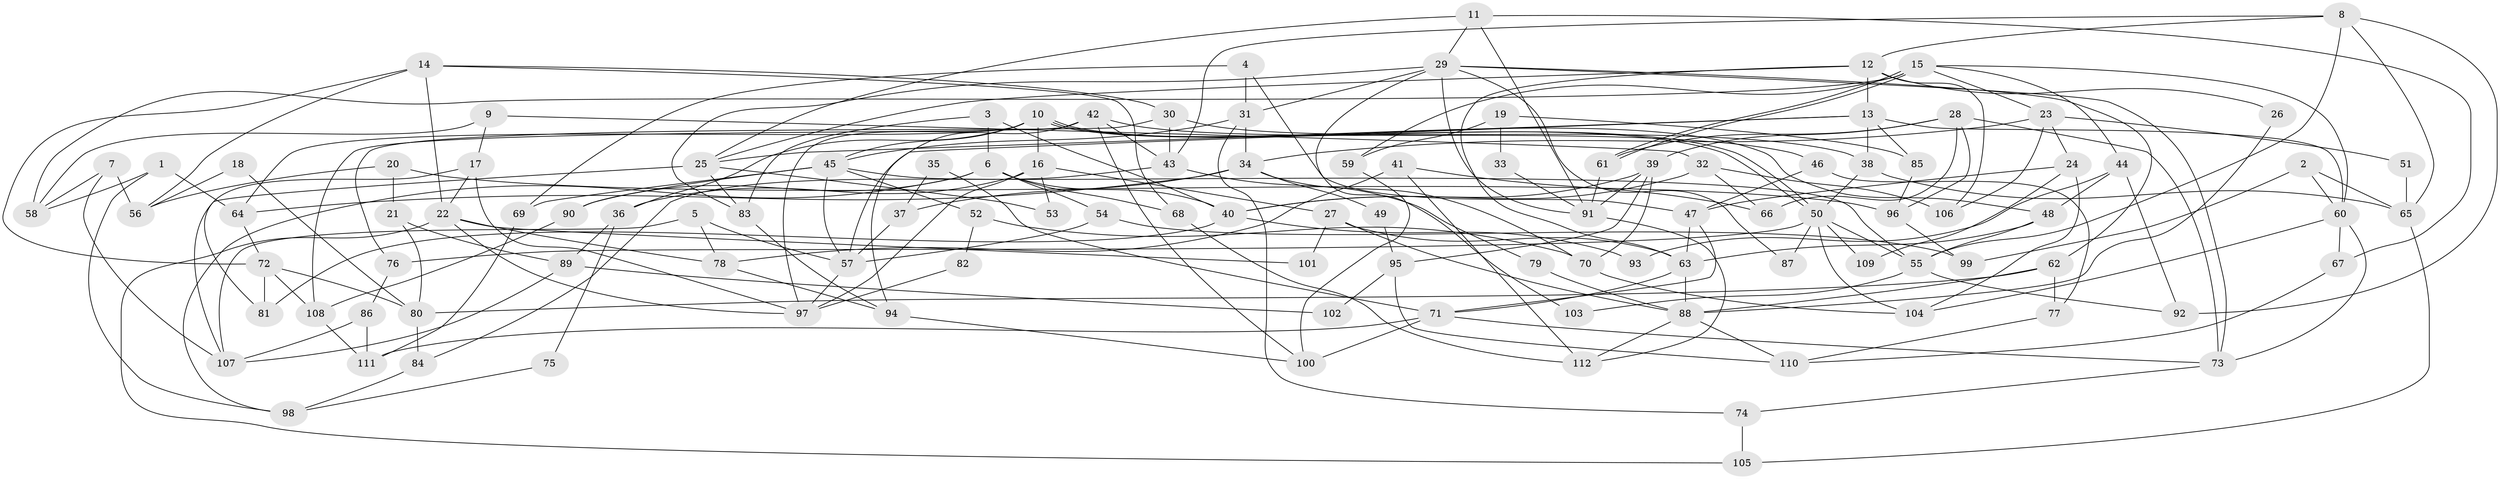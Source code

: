 // coarse degree distribution, {5: 0.14864864864864866, 6: 0.0945945945945946, 3: 0.17567567567567569, 8: 0.13513513513513514, 11: 0.013513513513513514, 9: 0.013513513513513514, 4: 0.17567567567567569, 2: 0.13513513513513514, 7: 0.10810810810810811}
// Generated by graph-tools (version 1.1) at 2025/52/02/27/25 19:52:06]
// undirected, 112 vertices, 224 edges
graph export_dot {
graph [start="1"]
  node [color=gray90,style=filled];
  1;
  2;
  3;
  4;
  5;
  6;
  7;
  8;
  9;
  10;
  11;
  12;
  13;
  14;
  15;
  16;
  17;
  18;
  19;
  20;
  21;
  22;
  23;
  24;
  25;
  26;
  27;
  28;
  29;
  30;
  31;
  32;
  33;
  34;
  35;
  36;
  37;
  38;
  39;
  40;
  41;
  42;
  43;
  44;
  45;
  46;
  47;
  48;
  49;
  50;
  51;
  52;
  53;
  54;
  55;
  56;
  57;
  58;
  59;
  60;
  61;
  62;
  63;
  64;
  65;
  66;
  67;
  68;
  69;
  70;
  71;
  72;
  73;
  74;
  75;
  76;
  77;
  78;
  79;
  80;
  81;
  82;
  83;
  84;
  85;
  86;
  87;
  88;
  89;
  90;
  91;
  92;
  93;
  94;
  95;
  96;
  97;
  98;
  99;
  100;
  101;
  102;
  103;
  104;
  105;
  106;
  107;
  108;
  109;
  110;
  111;
  112;
  1 -- 64;
  1 -- 58;
  1 -- 98;
  2 -- 60;
  2 -- 65;
  2 -- 99;
  3 -- 40;
  3 -- 83;
  3 -- 6;
  4 -- 47;
  4 -- 31;
  4 -- 69;
  5 -- 78;
  5 -- 57;
  5 -- 107;
  6 -- 40;
  6 -- 54;
  6 -- 68;
  6 -- 90;
  6 -- 98;
  7 -- 58;
  7 -- 107;
  7 -- 56;
  8 -- 43;
  8 -- 12;
  8 -- 55;
  8 -- 65;
  8 -- 92;
  9 -- 17;
  9 -- 32;
  9 -- 58;
  10 -- 48;
  10 -- 50;
  10 -- 50;
  10 -- 16;
  10 -- 36;
  10 -- 45;
  10 -- 64;
  10 -- 97;
  11 -- 29;
  11 -- 25;
  11 -- 67;
  11 -- 91;
  12 -- 13;
  12 -- 25;
  12 -- 26;
  12 -- 63;
  12 -- 106;
  13 -- 57;
  13 -- 60;
  13 -- 25;
  13 -- 38;
  13 -- 85;
  14 -- 68;
  14 -- 30;
  14 -- 22;
  14 -- 56;
  14 -- 72;
  15 -- 44;
  15 -- 61;
  15 -- 61;
  15 -- 23;
  15 -- 58;
  15 -- 59;
  15 -- 60;
  16 -- 97;
  16 -- 27;
  16 -- 36;
  16 -- 53;
  17 -- 81;
  17 -- 22;
  17 -- 97;
  18 -- 80;
  18 -- 56;
  19 -- 59;
  19 -- 85;
  19 -- 33;
  20 -- 96;
  20 -- 56;
  20 -- 21;
  21 -- 80;
  21 -- 89;
  22 -- 97;
  22 -- 78;
  22 -- 101;
  22 -- 105;
  23 -- 24;
  23 -- 34;
  23 -- 51;
  23 -- 106;
  24 -- 47;
  24 -- 104;
  24 -- 109;
  25 -- 107;
  25 -- 53;
  25 -- 83;
  26 -- 88;
  27 -- 88;
  27 -- 63;
  27 -- 101;
  28 -- 39;
  28 -- 61;
  28 -- 66;
  28 -- 73;
  28 -- 96;
  29 -- 73;
  29 -- 31;
  29 -- 62;
  29 -- 83;
  29 -- 87;
  29 -- 91;
  29 -- 103;
  30 -- 76;
  30 -- 43;
  30 -- 38;
  31 -- 45;
  31 -- 34;
  31 -- 74;
  32 -- 66;
  32 -- 106;
  32 -- 40;
  33 -- 91;
  34 -- 64;
  34 -- 37;
  34 -- 49;
  34 -- 70;
  35 -- 71;
  35 -- 37;
  36 -- 75;
  36 -- 89;
  37 -- 57;
  38 -- 50;
  38 -- 65;
  39 -- 91;
  39 -- 70;
  39 -- 40;
  39 -- 95;
  40 -- 81;
  40 -- 93;
  41 -- 112;
  41 -- 78;
  41 -- 66;
  42 -- 94;
  42 -- 108;
  42 -- 43;
  42 -- 46;
  42 -- 100;
  43 -- 84;
  43 -- 79;
  44 -- 48;
  44 -- 92;
  44 -- 93;
  45 -- 55;
  45 -- 52;
  45 -- 57;
  45 -- 69;
  45 -- 90;
  46 -- 47;
  46 -- 77;
  47 -- 71;
  47 -- 63;
  48 -- 55;
  48 -- 63;
  49 -- 95;
  50 -- 55;
  50 -- 76;
  50 -- 87;
  50 -- 104;
  50 -- 109;
  51 -- 65;
  52 -- 70;
  52 -- 82;
  54 -- 57;
  54 -- 99;
  55 -- 92;
  55 -- 103;
  57 -- 97;
  59 -- 100;
  60 -- 73;
  60 -- 67;
  60 -- 104;
  61 -- 91;
  62 -- 77;
  62 -- 80;
  62 -- 88;
  63 -- 71;
  63 -- 88;
  64 -- 72;
  65 -- 105;
  67 -- 110;
  68 -- 112;
  69 -- 111;
  70 -- 104;
  71 -- 73;
  71 -- 100;
  71 -- 111;
  72 -- 108;
  72 -- 80;
  72 -- 81;
  73 -- 74;
  74 -- 105;
  75 -- 98;
  76 -- 86;
  77 -- 110;
  78 -- 94;
  79 -- 88;
  80 -- 84;
  82 -- 97;
  83 -- 94;
  84 -- 98;
  85 -- 96;
  86 -- 111;
  86 -- 107;
  88 -- 110;
  88 -- 112;
  89 -- 102;
  89 -- 107;
  90 -- 108;
  91 -- 112;
  94 -- 100;
  95 -- 110;
  95 -- 102;
  96 -- 99;
  108 -- 111;
}

